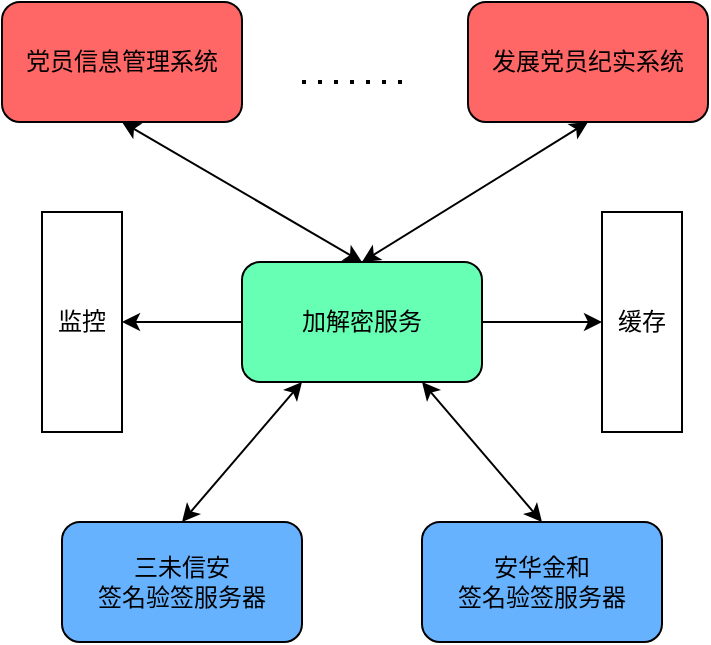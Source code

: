<mxfile version="14.1.9" type="github">
  <diagram id="bb1bCv3G0d4AJzqR_2OL" name="Page-1">
    <mxGraphModel dx="768" dy="430" grid="1" gridSize="10" guides="1" tooltips="1" connect="1" arrows="1" fold="1" page="1" pageScale="1" pageWidth="827" pageHeight="1169" math="0" shadow="0">
      <root>
        <mxCell id="0" />
        <mxCell id="1" parent="0" />
        <mxCell id="6ZmAu8jOVCQzenT5hlyt-17" value="" style="edgeStyle=orthogonalEdgeStyle;rounded=0;orthogonalLoop=1;jettySize=auto;html=1;" edge="1" parent="1" source="6ZmAu8jOVCQzenT5hlyt-1" target="6ZmAu8jOVCQzenT5hlyt-14">
          <mxGeometry relative="1" as="geometry" />
        </mxCell>
        <mxCell id="6ZmAu8jOVCQzenT5hlyt-1" value="加解密服务" style="rounded=1;whiteSpace=wrap;html=1;fillColor=#66FFB3;" vertex="1" parent="1">
          <mxGeometry x="300" y="170" width="120" height="60" as="geometry" />
        </mxCell>
        <mxCell id="6ZmAu8jOVCQzenT5hlyt-2" value="三未信安&lt;br&gt;签名验签服务器" style="rounded=1;whiteSpace=wrap;html=1;fillColor=#66B2FF;" vertex="1" parent="1">
          <mxGeometry x="210" y="300" width="120" height="60" as="geometry" />
        </mxCell>
        <mxCell id="6ZmAu8jOVCQzenT5hlyt-3" value="安华金和&lt;br&gt;签名验签服务器" style="rounded=1;whiteSpace=wrap;html=1;fillColor=#66B2FF;" vertex="1" parent="1">
          <mxGeometry x="390" y="300" width="120" height="60" as="geometry" />
        </mxCell>
        <mxCell id="6ZmAu8jOVCQzenT5hlyt-5" value="" style="endArrow=classic;startArrow=classic;html=1;exitX=0.5;exitY=0;exitDx=0;exitDy=0;entryX=0.25;entryY=1;entryDx=0;entryDy=0;" edge="1" parent="1" source="6ZmAu8jOVCQzenT5hlyt-2" target="6ZmAu8jOVCQzenT5hlyt-1">
          <mxGeometry width="50" height="50" relative="1" as="geometry">
            <mxPoint x="430" y="260" as="sourcePoint" />
            <mxPoint x="480" y="210" as="targetPoint" />
          </mxGeometry>
        </mxCell>
        <mxCell id="6ZmAu8jOVCQzenT5hlyt-6" value="" style="endArrow=classic;startArrow=classic;html=1;entryX=0.75;entryY=1;entryDx=0;entryDy=0;exitX=0.5;exitY=0;exitDx=0;exitDy=0;" edge="1" parent="1" source="6ZmAu8jOVCQzenT5hlyt-3" target="6ZmAu8jOVCQzenT5hlyt-1">
          <mxGeometry width="50" height="50" relative="1" as="geometry">
            <mxPoint x="430" y="260" as="sourcePoint" />
            <mxPoint x="480" y="210" as="targetPoint" />
          </mxGeometry>
        </mxCell>
        <mxCell id="6ZmAu8jOVCQzenT5hlyt-7" value="党员信息管理系统" style="rounded=1;whiteSpace=wrap;html=1;fillColor=#FF6666;" vertex="1" parent="1">
          <mxGeometry x="180" y="40" width="120" height="60" as="geometry" />
        </mxCell>
        <mxCell id="6ZmAu8jOVCQzenT5hlyt-8" value="" style="endArrow=classic;startArrow=classic;html=1;entryX=0.5;entryY=1;entryDx=0;entryDy=0;exitX=0.5;exitY=0;exitDx=0;exitDy=0;" edge="1" parent="1" source="6ZmAu8jOVCQzenT5hlyt-1" target="6ZmAu8jOVCQzenT5hlyt-7">
          <mxGeometry width="50" height="50" relative="1" as="geometry">
            <mxPoint x="430" y="200" as="sourcePoint" />
            <mxPoint x="480" y="150" as="targetPoint" />
          </mxGeometry>
        </mxCell>
        <mxCell id="6ZmAu8jOVCQzenT5hlyt-9" value="发展党员纪实系统" style="rounded=1;whiteSpace=wrap;html=1;fillColor=#FF6666;" vertex="1" parent="1">
          <mxGeometry x="413" y="40" width="120" height="60" as="geometry" />
        </mxCell>
        <mxCell id="6ZmAu8jOVCQzenT5hlyt-10" value="" style="endArrow=classic;startArrow=classic;html=1;exitX=0.5;exitY=0;exitDx=0;exitDy=0;entryX=0.5;entryY=1;entryDx=0;entryDy=0;" edge="1" parent="1" source="6ZmAu8jOVCQzenT5hlyt-1" target="6ZmAu8jOVCQzenT5hlyt-9">
          <mxGeometry width="50" height="50" relative="1" as="geometry">
            <mxPoint x="430" y="200" as="sourcePoint" />
            <mxPoint x="480" y="150" as="targetPoint" />
          </mxGeometry>
        </mxCell>
        <mxCell id="6ZmAu8jOVCQzenT5hlyt-11" value="" style="endArrow=none;dashed=1;html=1;dashPattern=1 3;strokeWidth=2;" edge="1" parent="1">
          <mxGeometry width="50" height="50" relative="1" as="geometry">
            <mxPoint x="330" y="80" as="sourcePoint" />
            <mxPoint x="380" y="80" as="targetPoint" />
          </mxGeometry>
        </mxCell>
        <mxCell id="6ZmAu8jOVCQzenT5hlyt-13" value="缓存" style="rounded=0;whiteSpace=wrap;html=1;" vertex="1" parent="1">
          <mxGeometry x="480" y="145" width="40" height="110" as="geometry" />
        </mxCell>
        <mxCell id="6ZmAu8jOVCQzenT5hlyt-14" value="监控" style="rounded=0;whiteSpace=wrap;html=1;" vertex="1" parent="1">
          <mxGeometry x="200" y="145" width="40" height="110" as="geometry" />
        </mxCell>
        <mxCell id="6ZmAu8jOVCQzenT5hlyt-15" value="" style="endArrow=classic;html=1;exitX=1;exitY=0.5;exitDx=0;exitDy=0;" edge="1" parent="1" source="6ZmAu8jOVCQzenT5hlyt-1" target="6ZmAu8jOVCQzenT5hlyt-13">
          <mxGeometry width="50" height="50" relative="1" as="geometry">
            <mxPoint x="430" y="200" as="sourcePoint" />
            <mxPoint x="480" y="150" as="targetPoint" />
          </mxGeometry>
        </mxCell>
      </root>
    </mxGraphModel>
  </diagram>
</mxfile>
